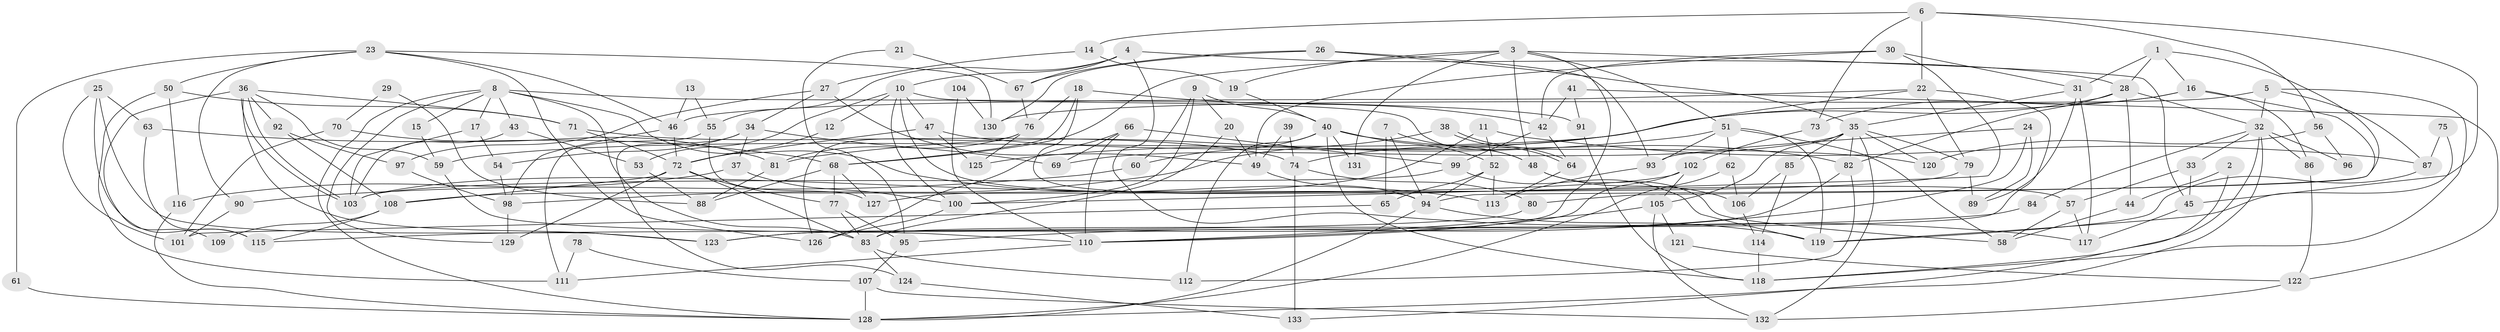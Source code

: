 // coarse degree distribution, {4: 0.25882352941176473, 3: 0.12941176470588237, 9: 0.047058823529411764, 6: 0.17647058823529413, 10: 0.023529411764705882, 7: 0.047058823529411764, 2: 0.12941176470588237, 8: 0.07058823529411765, 5: 0.10588235294117647, 12: 0.011764705882352941}
// Generated by graph-tools (version 1.1) at 2025/24/03/03/25 07:24:02]
// undirected, 133 vertices, 266 edges
graph export_dot {
graph [start="1"]
  node [color=gray90,style=filled];
  1;
  2;
  3;
  4;
  5;
  6;
  7;
  8;
  9;
  10;
  11;
  12;
  13;
  14;
  15;
  16;
  17;
  18;
  19;
  20;
  21;
  22;
  23;
  24;
  25;
  26;
  27;
  28;
  29;
  30;
  31;
  32;
  33;
  34;
  35;
  36;
  37;
  38;
  39;
  40;
  41;
  42;
  43;
  44;
  45;
  46;
  47;
  48;
  49;
  50;
  51;
  52;
  53;
  54;
  55;
  56;
  57;
  58;
  59;
  60;
  61;
  62;
  63;
  64;
  65;
  66;
  67;
  68;
  69;
  70;
  71;
  72;
  73;
  74;
  75;
  76;
  77;
  78;
  79;
  80;
  81;
  82;
  83;
  84;
  85;
  86;
  87;
  88;
  89;
  90;
  91;
  92;
  93;
  94;
  95;
  96;
  97;
  98;
  99;
  100;
  101;
  102;
  103;
  104;
  105;
  106;
  107;
  108;
  109;
  110;
  111;
  112;
  113;
  114;
  115;
  116;
  117;
  118;
  119;
  120;
  121;
  122;
  123;
  124;
  125;
  126;
  127;
  128;
  129;
  130;
  131;
  132;
  133;
  1 -- 94;
  1 -- 28;
  1 -- 16;
  1 -- 31;
  2 -- 44;
  2 -- 133;
  3 -- 110;
  3 -- 48;
  3 -- 19;
  3 -- 45;
  3 -- 51;
  3 -- 68;
  3 -- 131;
  4 -- 10;
  4 -- 67;
  4 -- 28;
  4 -- 55;
  4 -- 117;
  5 -- 118;
  5 -- 32;
  5 -- 87;
  5 -- 130;
  6 -- 45;
  6 -- 22;
  6 -- 14;
  6 -- 56;
  6 -- 73;
  7 -- 94;
  7 -- 48;
  7 -- 65;
  8 -- 128;
  8 -- 113;
  8 -- 15;
  8 -- 17;
  8 -- 43;
  8 -- 83;
  8 -- 91;
  8 -- 129;
  9 -- 20;
  9 -- 40;
  9 -- 60;
  9 -- 100;
  10 -- 57;
  10 -- 100;
  10 -- 12;
  10 -- 47;
  10 -- 48;
  10 -- 53;
  11 -- 103;
  11 -- 52;
  11 -- 87;
  12 -- 72;
  13 -- 55;
  13 -- 46;
  14 -- 19;
  14 -- 27;
  15 -- 59;
  16 -- 86;
  16 -- 59;
  16 -- 73;
  16 -- 80;
  17 -- 54;
  17 -- 103;
  18 -- 68;
  18 -- 42;
  18 -- 76;
  18 -- 94;
  19 -- 40;
  20 -- 49;
  20 -- 83;
  21 -- 95;
  21 -- 67;
  22 -- 79;
  22 -- 46;
  22 -- 74;
  22 -- 83;
  23 -- 46;
  23 -- 126;
  23 -- 50;
  23 -- 61;
  23 -- 90;
  23 -- 130;
  24 -- 95;
  24 -- 93;
  24 -- 89;
  25 -- 123;
  25 -- 63;
  25 -- 101;
  25 -- 115;
  26 -- 35;
  26 -- 130;
  26 -- 67;
  26 -- 93;
  27 -- 49;
  27 -- 34;
  27 -- 97;
  28 -- 125;
  28 -- 32;
  28 -- 44;
  28 -- 82;
  29 -- 70;
  29 -- 88;
  30 -- 100;
  30 -- 42;
  30 -- 31;
  30 -- 49;
  31 -- 35;
  31 -- 89;
  31 -- 117;
  32 -- 128;
  32 -- 33;
  32 -- 84;
  32 -- 86;
  32 -- 96;
  32 -- 118;
  33 -- 45;
  33 -- 57;
  34 -- 69;
  34 -- 37;
  34 -- 54;
  34 -- 124;
  35 -- 79;
  35 -- 69;
  35 -- 82;
  35 -- 85;
  35 -- 105;
  35 -- 120;
  35 -- 132;
  36 -- 103;
  36 -- 103;
  36 -- 71;
  36 -- 59;
  36 -- 92;
  36 -- 109;
  36 -- 123;
  37 -- 116;
  37 -- 100;
  38 -- 98;
  38 -- 64;
  38 -- 64;
  39 -- 49;
  39 -- 74;
  40 -- 112;
  40 -- 82;
  40 -- 52;
  40 -- 60;
  40 -- 118;
  40 -- 131;
  41 -- 91;
  41 -- 42;
  41 -- 122;
  42 -- 64;
  42 -- 99;
  43 -- 103;
  43 -- 53;
  44 -- 58;
  45 -- 117;
  46 -- 98;
  46 -- 72;
  47 -- 72;
  47 -- 120;
  47 -- 125;
  48 -- 58;
  48 -- 106;
  49 -- 94;
  50 -- 71;
  50 -- 111;
  50 -- 116;
  51 -- 119;
  51 -- 58;
  51 -- 62;
  51 -- 81;
  51 -- 93;
  52 -- 65;
  52 -- 94;
  52 -- 113;
  53 -- 88;
  54 -- 98;
  55 -- 111;
  55 -- 127;
  56 -- 120;
  56 -- 96;
  57 -- 117;
  57 -- 58;
  59 -- 110;
  60 -- 90;
  61 -- 128;
  62 -- 106;
  62 -- 128;
  63 -- 68;
  63 -- 115;
  64 -- 113;
  65 -- 101;
  66 -- 110;
  66 -- 99;
  66 -- 69;
  66 -- 126;
  67 -- 76;
  68 -- 88;
  68 -- 77;
  68 -- 127;
  70 -- 81;
  70 -- 101;
  71 -- 72;
  71 -- 74;
  72 -- 77;
  72 -- 83;
  72 -- 108;
  72 -- 129;
  73 -- 102;
  74 -- 80;
  74 -- 133;
  75 -- 119;
  75 -- 87;
  76 -- 126;
  76 -- 81;
  76 -- 125;
  77 -- 83;
  77 -- 95;
  78 -- 111;
  78 -- 107;
  79 -- 127;
  79 -- 89;
  80 -- 123;
  81 -- 88;
  82 -- 112;
  82 -- 123;
  83 -- 112;
  83 -- 124;
  84 -- 115;
  85 -- 106;
  85 -- 114;
  86 -- 122;
  87 -- 119;
  90 -- 101;
  91 -- 118;
  92 -- 108;
  92 -- 97;
  93 -- 113;
  94 -- 119;
  94 -- 128;
  95 -- 107;
  97 -- 98;
  98 -- 129;
  99 -- 119;
  99 -- 103;
  100 -- 126;
  102 -- 105;
  102 -- 108;
  102 -- 110;
  104 -- 110;
  104 -- 130;
  105 -- 110;
  105 -- 121;
  105 -- 132;
  106 -- 114;
  107 -- 128;
  107 -- 132;
  108 -- 109;
  108 -- 115;
  110 -- 111;
  114 -- 118;
  116 -- 128;
  121 -- 122;
  122 -- 132;
  124 -- 133;
}
